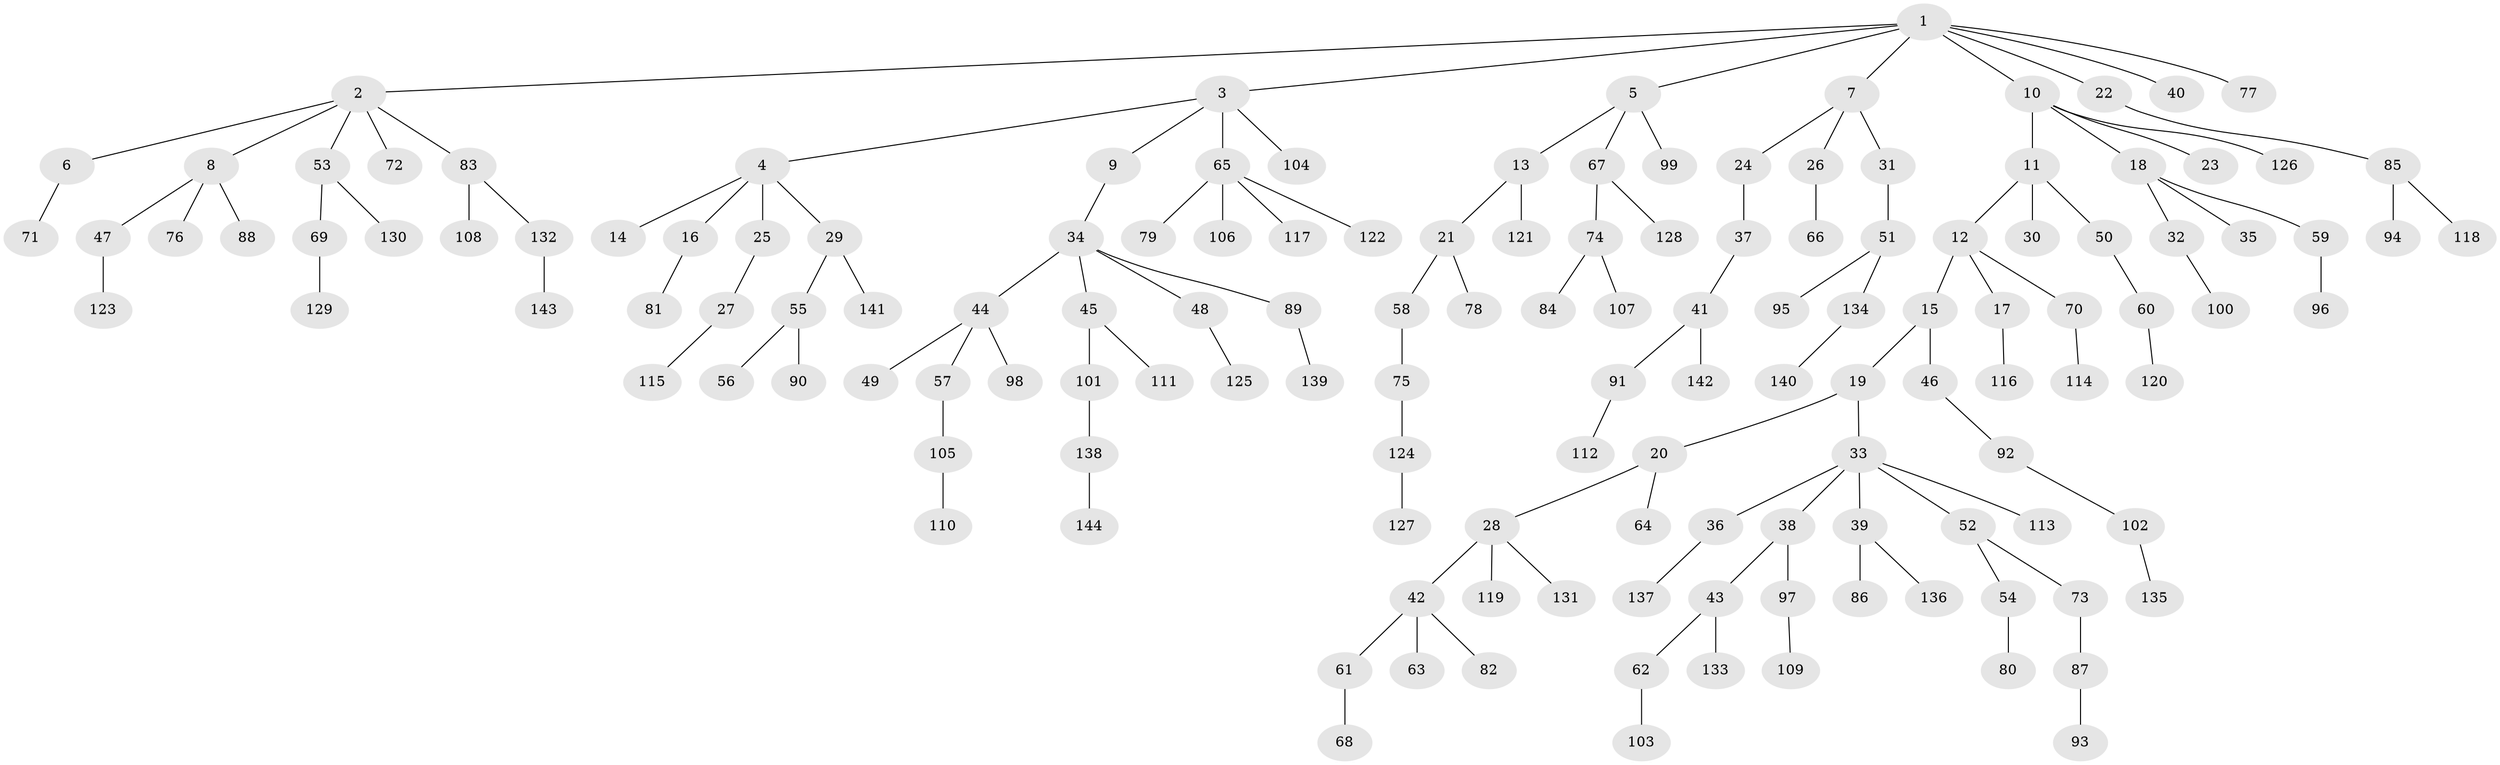 // Generated by graph-tools (version 1.1) at 2025/11/02/27/25 16:11:25]
// undirected, 144 vertices, 143 edges
graph export_dot {
graph [start="1"]
  node [color=gray90,style=filled];
  1;
  2;
  3;
  4;
  5;
  6;
  7;
  8;
  9;
  10;
  11;
  12;
  13;
  14;
  15;
  16;
  17;
  18;
  19;
  20;
  21;
  22;
  23;
  24;
  25;
  26;
  27;
  28;
  29;
  30;
  31;
  32;
  33;
  34;
  35;
  36;
  37;
  38;
  39;
  40;
  41;
  42;
  43;
  44;
  45;
  46;
  47;
  48;
  49;
  50;
  51;
  52;
  53;
  54;
  55;
  56;
  57;
  58;
  59;
  60;
  61;
  62;
  63;
  64;
  65;
  66;
  67;
  68;
  69;
  70;
  71;
  72;
  73;
  74;
  75;
  76;
  77;
  78;
  79;
  80;
  81;
  82;
  83;
  84;
  85;
  86;
  87;
  88;
  89;
  90;
  91;
  92;
  93;
  94;
  95;
  96;
  97;
  98;
  99;
  100;
  101;
  102;
  103;
  104;
  105;
  106;
  107;
  108;
  109;
  110;
  111;
  112;
  113;
  114;
  115;
  116;
  117;
  118;
  119;
  120;
  121;
  122;
  123;
  124;
  125;
  126;
  127;
  128;
  129;
  130;
  131;
  132;
  133;
  134;
  135;
  136;
  137;
  138;
  139;
  140;
  141;
  142;
  143;
  144;
  1 -- 2;
  1 -- 3;
  1 -- 5;
  1 -- 7;
  1 -- 10;
  1 -- 22;
  1 -- 40;
  1 -- 77;
  2 -- 6;
  2 -- 8;
  2 -- 53;
  2 -- 72;
  2 -- 83;
  3 -- 4;
  3 -- 9;
  3 -- 65;
  3 -- 104;
  4 -- 14;
  4 -- 16;
  4 -- 25;
  4 -- 29;
  5 -- 13;
  5 -- 67;
  5 -- 99;
  6 -- 71;
  7 -- 24;
  7 -- 26;
  7 -- 31;
  8 -- 47;
  8 -- 76;
  8 -- 88;
  9 -- 34;
  10 -- 11;
  10 -- 18;
  10 -- 23;
  10 -- 126;
  11 -- 12;
  11 -- 30;
  11 -- 50;
  12 -- 15;
  12 -- 17;
  12 -- 70;
  13 -- 21;
  13 -- 121;
  15 -- 19;
  15 -- 46;
  16 -- 81;
  17 -- 116;
  18 -- 32;
  18 -- 35;
  18 -- 59;
  19 -- 20;
  19 -- 33;
  20 -- 28;
  20 -- 64;
  21 -- 58;
  21 -- 78;
  22 -- 85;
  24 -- 37;
  25 -- 27;
  26 -- 66;
  27 -- 115;
  28 -- 42;
  28 -- 119;
  28 -- 131;
  29 -- 55;
  29 -- 141;
  31 -- 51;
  32 -- 100;
  33 -- 36;
  33 -- 38;
  33 -- 39;
  33 -- 52;
  33 -- 113;
  34 -- 44;
  34 -- 45;
  34 -- 48;
  34 -- 89;
  36 -- 137;
  37 -- 41;
  38 -- 43;
  38 -- 97;
  39 -- 86;
  39 -- 136;
  41 -- 91;
  41 -- 142;
  42 -- 61;
  42 -- 63;
  42 -- 82;
  43 -- 62;
  43 -- 133;
  44 -- 49;
  44 -- 57;
  44 -- 98;
  45 -- 101;
  45 -- 111;
  46 -- 92;
  47 -- 123;
  48 -- 125;
  50 -- 60;
  51 -- 95;
  51 -- 134;
  52 -- 54;
  52 -- 73;
  53 -- 69;
  53 -- 130;
  54 -- 80;
  55 -- 56;
  55 -- 90;
  57 -- 105;
  58 -- 75;
  59 -- 96;
  60 -- 120;
  61 -- 68;
  62 -- 103;
  65 -- 79;
  65 -- 106;
  65 -- 117;
  65 -- 122;
  67 -- 74;
  67 -- 128;
  69 -- 129;
  70 -- 114;
  73 -- 87;
  74 -- 84;
  74 -- 107;
  75 -- 124;
  83 -- 108;
  83 -- 132;
  85 -- 94;
  85 -- 118;
  87 -- 93;
  89 -- 139;
  91 -- 112;
  92 -- 102;
  97 -- 109;
  101 -- 138;
  102 -- 135;
  105 -- 110;
  124 -- 127;
  132 -- 143;
  134 -- 140;
  138 -- 144;
}
